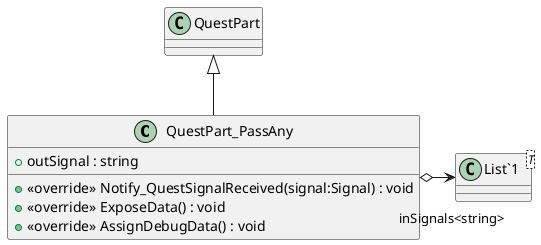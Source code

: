 @startuml
class QuestPart_PassAny {
    + outSignal : string
    + <<override>> Notify_QuestSignalReceived(signal:Signal) : void
    + <<override>> ExposeData() : void
    + <<override>> AssignDebugData() : void
}
class "List`1"<T> {
}
QuestPart <|-- QuestPart_PassAny
QuestPart_PassAny o-> "inSignals<string>" "List`1"
@enduml
